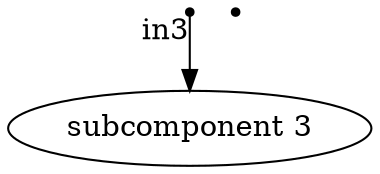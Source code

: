digraph  {
	
	n1[label="in3",shape="point"];
	n2[label="out3",shape="point"];
	n3[label="subcomponent 3"];
	n1:s->n3:n[taillabel="in3"];
	
}

